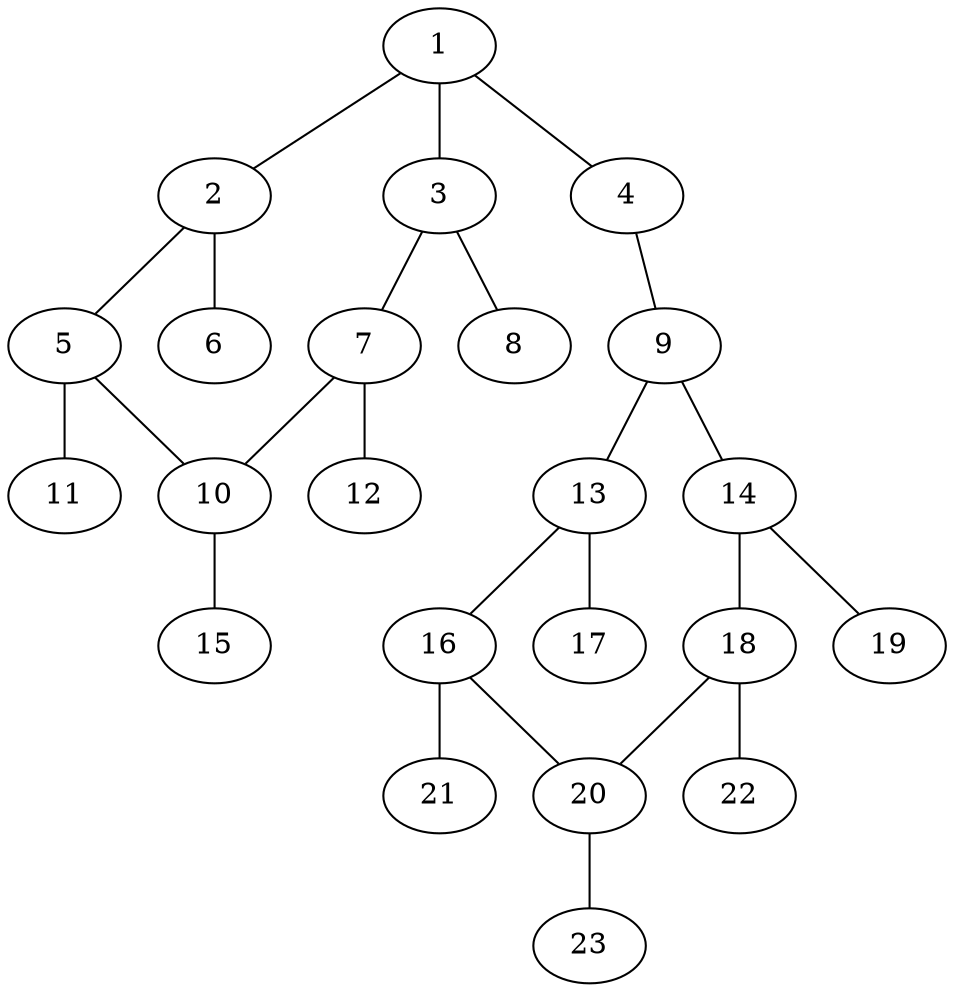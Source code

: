 graph molecule_2407 {
	1	 [chem=C];
	2	 [chem=C];
	1 -- 2	 [valence=2];
	3	 [chem=C];
	1 -- 3	 [valence=1];
	4	 [chem=O];
	1 -- 4	 [valence=1];
	5	 [chem=C];
	2 -- 5	 [valence=1];
	6	 [chem=Br];
	2 -- 6	 [valence=1];
	7	 [chem=C];
	3 -- 7	 [valence=2];
	8	 [chem=Br];
	3 -- 8	 [valence=1];
	9	 [chem=C];
	4 -- 9	 [valence=1];
	10	 [chem=C];
	5 -- 10	 [valence=2];
	11	 [chem=Br];
	5 -- 11	 [valence=1];
	7 -- 10	 [valence=1];
	12	 [chem=Br];
	7 -- 12	 [valence=1];
	13	 [chem=C];
	9 -- 13	 [valence=2];
	14	 [chem=C];
	9 -- 14	 [valence=1];
	15	 [chem=Br];
	10 -- 15	 [valence=1];
	16	 [chem=C];
	13 -- 16	 [valence=1];
	17	 [chem=Br];
	13 -- 17	 [valence=1];
	18	 [chem=C];
	14 -- 18	 [valence=2];
	19	 [chem=Br];
	14 -- 19	 [valence=1];
	20	 [chem=C];
	16 -- 20	 [valence=2];
	21	 [chem=Br];
	16 -- 21	 [valence=1];
	18 -- 20	 [valence=1];
	22	 [chem=Br];
	18 -- 22	 [valence=1];
	23	 [chem=Br];
	20 -- 23	 [valence=1];
}
